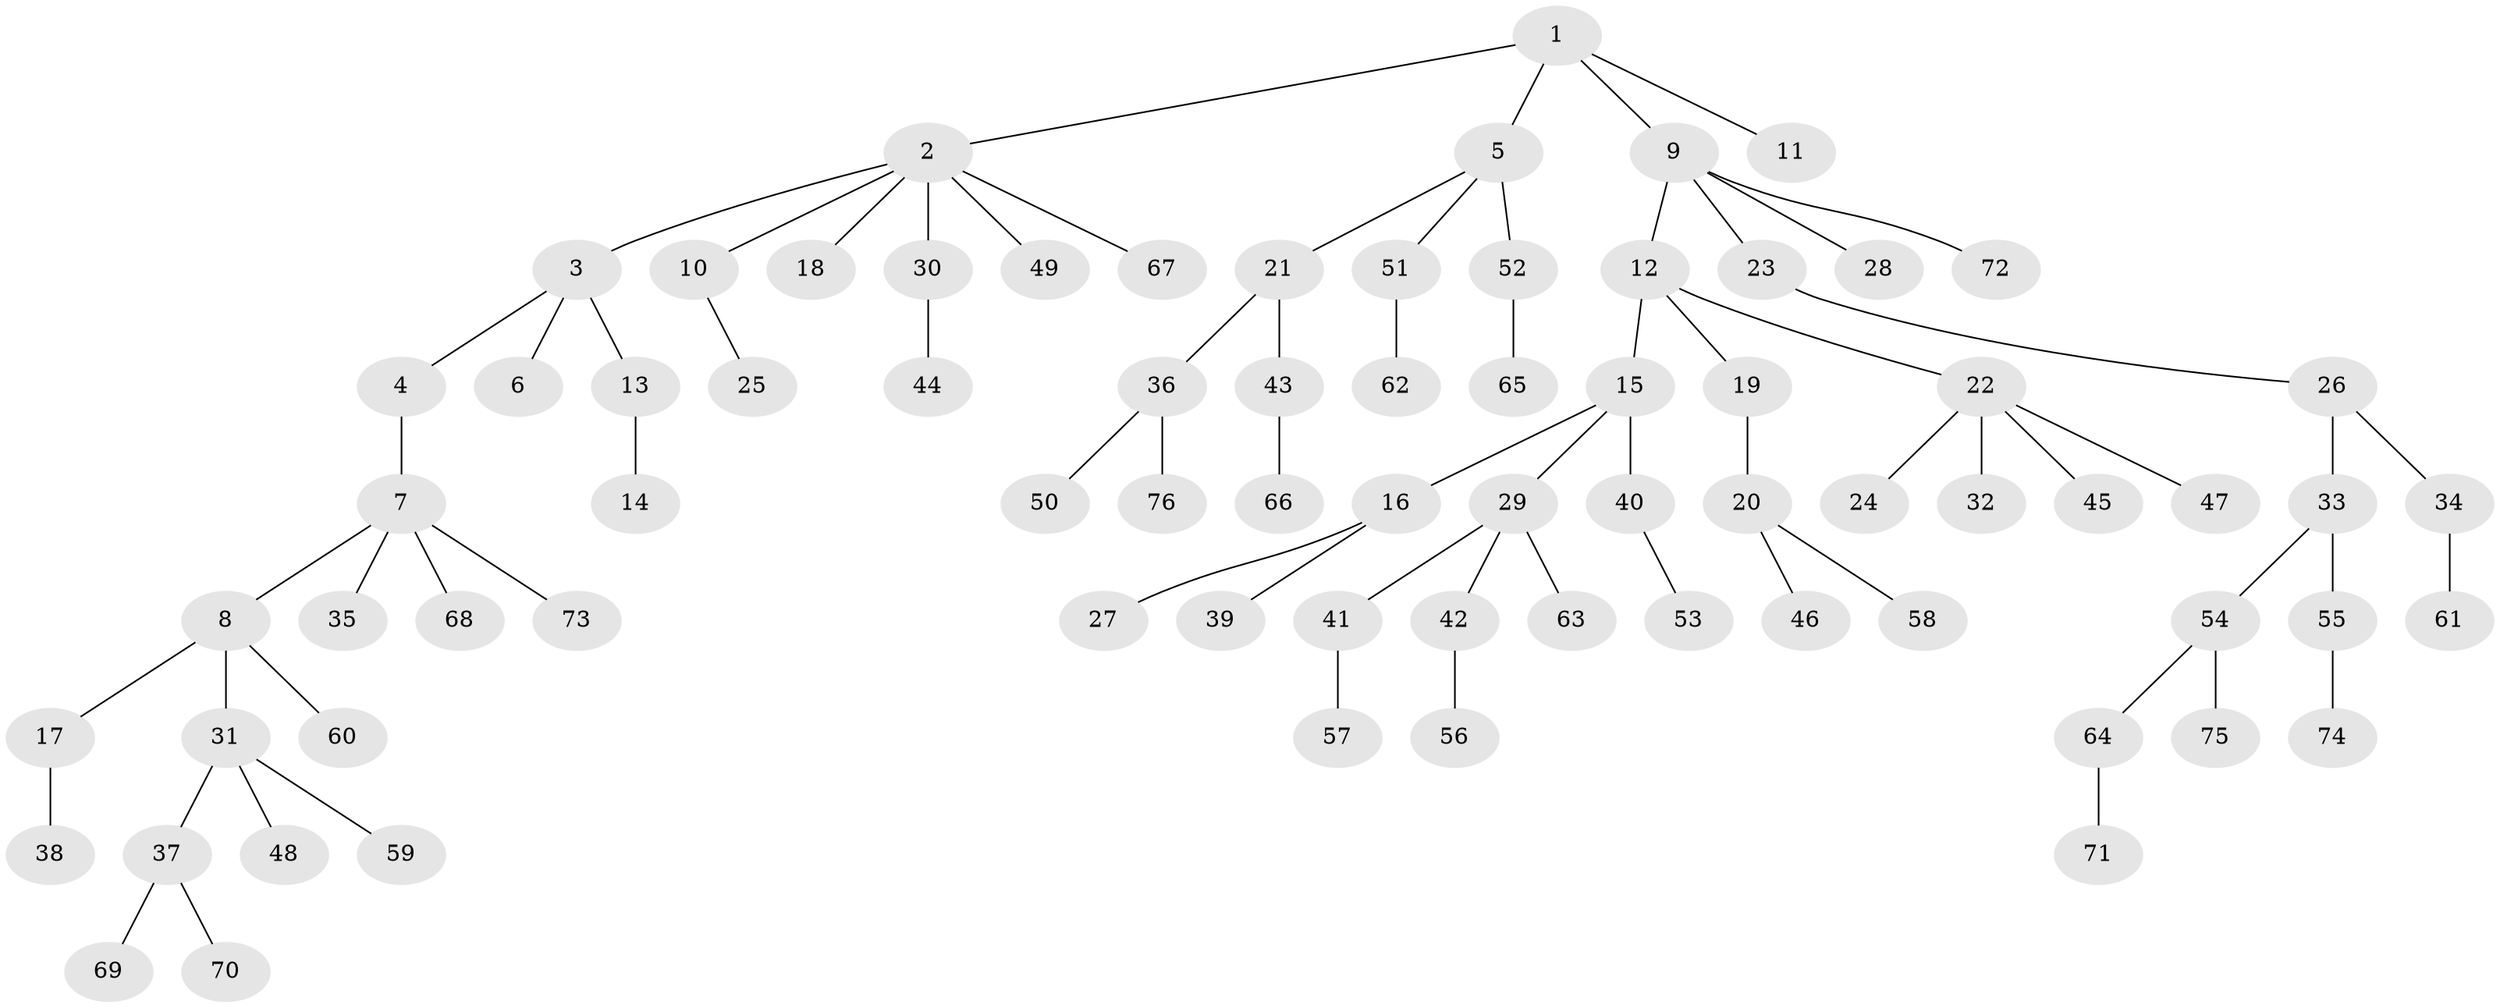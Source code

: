 // Generated by graph-tools (version 1.1) at 2025/26/03/09/25 03:26:26]
// undirected, 76 vertices, 75 edges
graph export_dot {
graph [start="1"]
  node [color=gray90,style=filled];
  1;
  2;
  3;
  4;
  5;
  6;
  7;
  8;
  9;
  10;
  11;
  12;
  13;
  14;
  15;
  16;
  17;
  18;
  19;
  20;
  21;
  22;
  23;
  24;
  25;
  26;
  27;
  28;
  29;
  30;
  31;
  32;
  33;
  34;
  35;
  36;
  37;
  38;
  39;
  40;
  41;
  42;
  43;
  44;
  45;
  46;
  47;
  48;
  49;
  50;
  51;
  52;
  53;
  54;
  55;
  56;
  57;
  58;
  59;
  60;
  61;
  62;
  63;
  64;
  65;
  66;
  67;
  68;
  69;
  70;
  71;
  72;
  73;
  74;
  75;
  76;
  1 -- 2;
  1 -- 5;
  1 -- 9;
  1 -- 11;
  2 -- 3;
  2 -- 10;
  2 -- 18;
  2 -- 30;
  2 -- 49;
  2 -- 67;
  3 -- 4;
  3 -- 6;
  3 -- 13;
  4 -- 7;
  5 -- 21;
  5 -- 51;
  5 -- 52;
  7 -- 8;
  7 -- 35;
  7 -- 68;
  7 -- 73;
  8 -- 17;
  8 -- 31;
  8 -- 60;
  9 -- 12;
  9 -- 23;
  9 -- 28;
  9 -- 72;
  10 -- 25;
  12 -- 15;
  12 -- 19;
  12 -- 22;
  13 -- 14;
  15 -- 16;
  15 -- 29;
  15 -- 40;
  16 -- 27;
  16 -- 39;
  17 -- 38;
  19 -- 20;
  20 -- 46;
  20 -- 58;
  21 -- 36;
  21 -- 43;
  22 -- 24;
  22 -- 32;
  22 -- 45;
  22 -- 47;
  23 -- 26;
  26 -- 33;
  26 -- 34;
  29 -- 41;
  29 -- 42;
  29 -- 63;
  30 -- 44;
  31 -- 37;
  31 -- 48;
  31 -- 59;
  33 -- 54;
  33 -- 55;
  34 -- 61;
  36 -- 50;
  36 -- 76;
  37 -- 69;
  37 -- 70;
  40 -- 53;
  41 -- 57;
  42 -- 56;
  43 -- 66;
  51 -- 62;
  52 -- 65;
  54 -- 64;
  54 -- 75;
  55 -- 74;
  64 -- 71;
}
